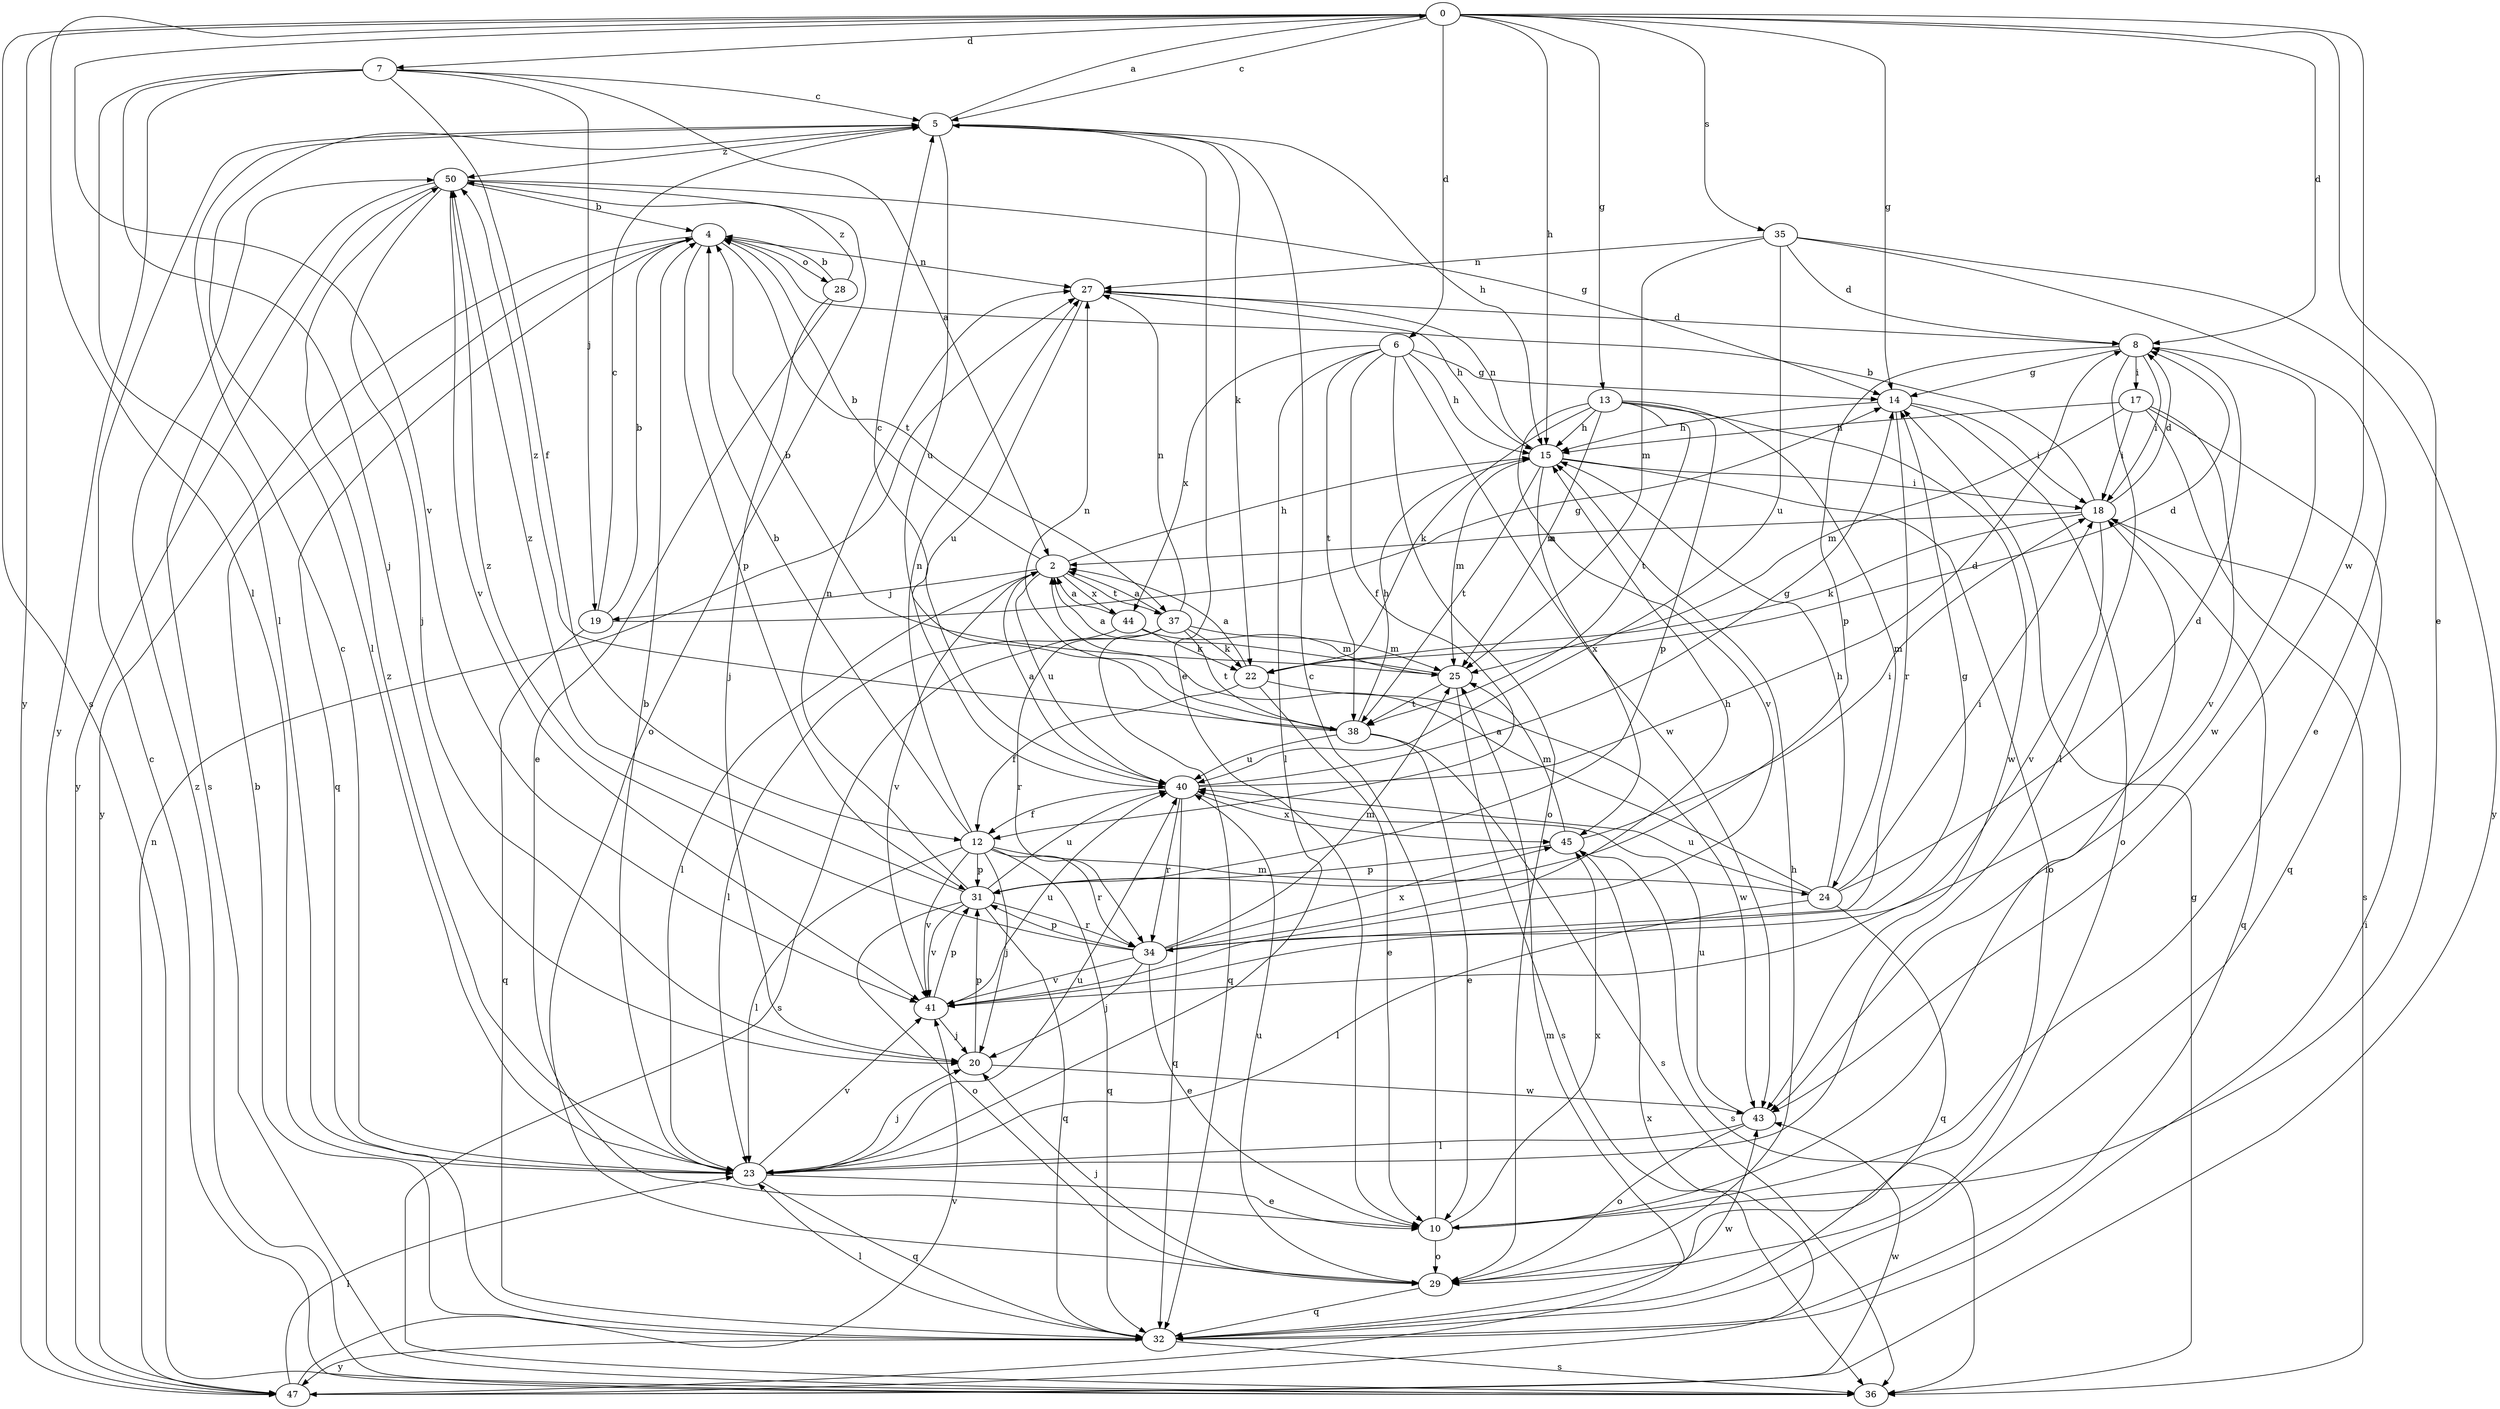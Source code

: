 strict digraph  {
0;
2;
4;
5;
6;
7;
8;
10;
12;
13;
14;
15;
17;
18;
19;
20;
22;
23;
24;
25;
27;
28;
29;
31;
32;
34;
35;
36;
37;
38;
40;
41;
43;
44;
45;
47;
50;
0 -> 5  [label=c];
0 -> 6  [label=d];
0 -> 7  [label=d];
0 -> 8  [label=d];
0 -> 10  [label=e];
0 -> 13  [label=g];
0 -> 14  [label=g];
0 -> 15  [label=h];
0 -> 23  [label=l];
0 -> 35  [label=s];
0 -> 36  [label=s];
0 -> 41  [label=v];
0 -> 43  [label=w];
0 -> 47  [label=y];
2 -> 4  [label=b];
2 -> 15  [label=h];
2 -> 19  [label=j];
2 -> 23  [label=l];
2 -> 37  [label=t];
2 -> 40  [label=u];
2 -> 41  [label=v];
2 -> 44  [label=x];
4 -> 27  [label=n];
4 -> 28  [label=o];
4 -> 31  [label=p];
4 -> 32  [label=q];
4 -> 37  [label=t];
4 -> 47  [label=y];
5 -> 0  [label=a];
5 -> 10  [label=e];
5 -> 15  [label=h];
5 -> 22  [label=k];
5 -> 23  [label=l];
5 -> 40  [label=u];
5 -> 50  [label=z];
6 -> 12  [label=f];
6 -> 14  [label=g];
6 -> 15  [label=h];
6 -> 23  [label=l];
6 -> 29  [label=o];
6 -> 38  [label=t];
6 -> 43  [label=w];
6 -> 44  [label=x];
7 -> 2  [label=a];
7 -> 5  [label=c];
7 -> 12  [label=f];
7 -> 19  [label=j];
7 -> 20  [label=j];
7 -> 23  [label=l];
7 -> 47  [label=y];
8 -> 14  [label=g];
8 -> 17  [label=i];
8 -> 18  [label=i];
8 -> 23  [label=l];
8 -> 31  [label=p];
8 -> 43  [label=w];
10 -> 5  [label=c];
10 -> 18  [label=i];
10 -> 29  [label=o];
10 -> 45  [label=x];
12 -> 4  [label=b];
12 -> 20  [label=j];
12 -> 23  [label=l];
12 -> 24  [label=m];
12 -> 27  [label=n];
12 -> 31  [label=p];
12 -> 32  [label=q];
12 -> 34  [label=r];
12 -> 41  [label=v];
13 -> 15  [label=h];
13 -> 22  [label=k];
13 -> 24  [label=m];
13 -> 25  [label=m];
13 -> 31  [label=p];
13 -> 38  [label=t];
13 -> 41  [label=v];
13 -> 43  [label=w];
14 -> 15  [label=h];
14 -> 18  [label=i];
14 -> 29  [label=o];
14 -> 34  [label=r];
15 -> 18  [label=i];
15 -> 25  [label=m];
15 -> 27  [label=n];
15 -> 29  [label=o];
15 -> 38  [label=t];
15 -> 45  [label=x];
17 -> 15  [label=h];
17 -> 18  [label=i];
17 -> 25  [label=m];
17 -> 32  [label=q];
17 -> 36  [label=s];
17 -> 41  [label=v];
18 -> 2  [label=a];
18 -> 4  [label=b];
18 -> 8  [label=d];
18 -> 22  [label=k];
18 -> 32  [label=q];
18 -> 41  [label=v];
19 -> 4  [label=b];
19 -> 5  [label=c];
19 -> 14  [label=g];
19 -> 32  [label=q];
20 -> 31  [label=p];
20 -> 43  [label=w];
22 -> 2  [label=a];
22 -> 8  [label=d];
22 -> 10  [label=e];
22 -> 12  [label=f];
22 -> 43  [label=w];
23 -> 4  [label=b];
23 -> 5  [label=c];
23 -> 10  [label=e];
23 -> 20  [label=j];
23 -> 32  [label=q];
23 -> 40  [label=u];
23 -> 41  [label=v];
23 -> 50  [label=z];
24 -> 2  [label=a];
24 -> 8  [label=d];
24 -> 15  [label=h];
24 -> 18  [label=i];
24 -> 23  [label=l];
24 -> 32  [label=q];
24 -> 40  [label=u];
25 -> 2  [label=a];
25 -> 4  [label=b];
25 -> 36  [label=s];
25 -> 38  [label=t];
27 -> 8  [label=d];
27 -> 15  [label=h];
27 -> 40  [label=u];
28 -> 4  [label=b];
28 -> 10  [label=e];
28 -> 20  [label=j];
28 -> 50  [label=z];
29 -> 15  [label=h];
29 -> 20  [label=j];
29 -> 32  [label=q];
29 -> 40  [label=u];
31 -> 27  [label=n];
31 -> 29  [label=o];
31 -> 32  [label=q];
31 -> 34  [label=r];
31 -> 40  [label=u];
31 -> 41  [label=v];
31 -> 50  [label=z];
32 -> 4  [label=b];
32 -> 18  [label=i];
32 -> 23  [label=l];
32 -> 36  [label=s];
32 -> 43  [label=w];
32 -> 47  [label=y];
34 -> 10  [label=e];
34 -> 14  [label=g];
34 -> 15  [label=h];
34 -> 20  [label=j];
34 -> 25  [label=m];
34 -> 31  [label=p];
34 -> 41  [label=v];
34 -> 45  [label=x];
34 -> 50  [label=z];
35 -> 8  [label=d];
35 -> 10  [label=e];
35 -> 25  [label=m];
35 -> 27  [label=n];
35 -> 40  [label=u];
35 -> 47  [label=y];
36 -> 5  [label=c];
36 -> 14  [label=g];
36 -> 50  [label=z];
37 -> 2  [label=a];
37 -> 22  [label=k];
37 -> 25  [label=m];
37 -> 27  [label=n];
37 -> 32  [label=q];
37 -> 34  [label=r];
37 -> 36  [label=s];
37 -> 38  [label=t];
38 -> 5  [label=c];
38 -> 10  [label=e];
38 -> 15  [label=h];
38 -> 27  [label=n];
38 -> 36  [label=s];
38 -> 40  [label=u];
38 -> 50  [label=z];
40 -> 2  [label=a];
40 -> 8  [label=d];
40 -> 12  [label=f];
40 -> 14  [label=g];
40 -> 32  [label=q];
40 -> 34  [label=r];
40 -> 45  [label=x];
41 -> 20  [label=j];
41 -> 31  [label=p];
41 -> 40  [label=u];
43 -> 23  [label=l];
43 -> 29  [label=o];
43 -> 40  [label=u];
44 -> 2  [label=a];
44 -> 22  [label=k];
44 -> 23  [label=l];
44 -> 25  [label=m];
45 -> 18  [label=i];
45 -> 25  [label=m];
45 -> 31  [label=p];
45 -> 36  [label=s];
47 -> 23  [label=l];
47 -> 25  [label=m];
47 -> 27  [label=n];
47 -> 41  [label=v];
47 -> 43  [label=w];
47 -> 45  [label=x];
50 -> 4  [label=b];
50 -> 14  [label=g];
50 -> 20  [label=j];
50 -> 29  [label=o];
50 -> 36  [label=s];
50 -> 41  [label=v];
50 -> 47  [label=y];
}
